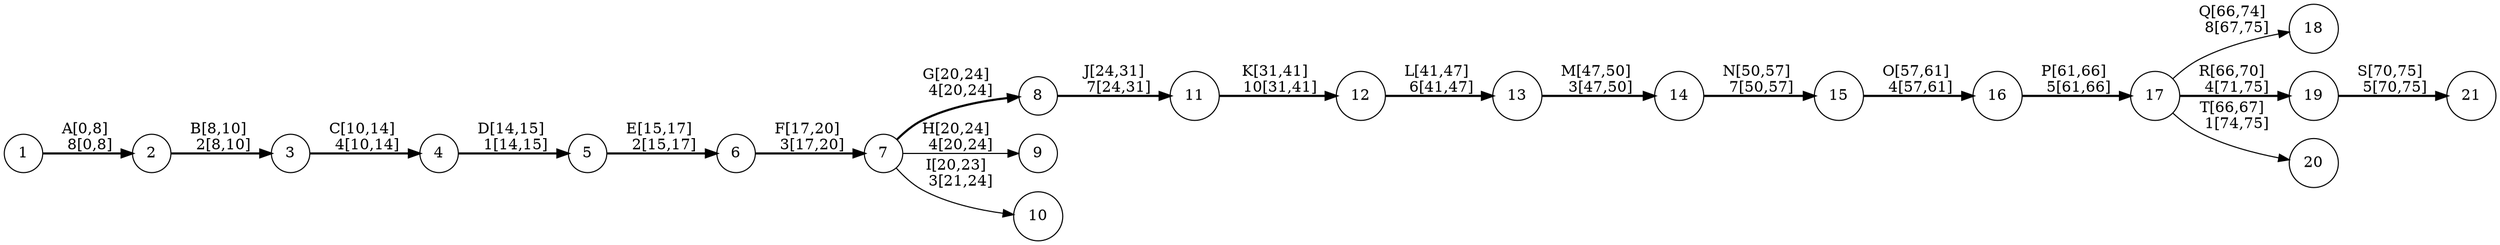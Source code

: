 digraph G {
graph [rankdir=LR]
  "1"[shape="circle"]
  "2"[shape="circle"]
  "3"[shape="circle"]
  "4"[shape="circle"]
  "5"[shape="circle"]
  "6"[shape="circle"]
  "7"[shape="circle"]
  "7"[shape="circle"]  
  "8"[shape="circle"]
  "9"[shape="circle"]
  "10"[shape="circle"]
  "11"[shape="circle"]
  "12"[shape="circle"]
  "13"[shape="circle"]
  "14"[shape="circle"]
  "15"[shape="circle"]  
  "16"[shape="circle"]
  "17"[shape="circle"]
  "18"[shape="circle"]
  "19"[shape="circle"]
  "20"[shape="circle"]
  "21"[shape="circle"]

  1 -> 2[label="A[0,8] \n 8[0,8]"] [penwidth=2]
  2 -> 3[label="B[8,10] \n 2[8,10]"] [penwidth=2]
  3 -> 4[label="C[10,14] \n 4[10,14]"] [penwidth=2]
  4 -> 5[label="D[14,15] \n 1[14,15]"] [penwidth=2]
  5 -> 6[label="E[15,17] \n 2[15,17]"] [penwidth=2]
  6 -> 7[label="F[17,20] \n 3[17,20]"] [penwidth=2]
  7 -> 8[label="G[20,24] \n 4[20,24]"] [penwidth=2]
  7 -> 9[label="H[20,24] \n 4[20,24]"]
  7 -> 10[label="I[20,23] \n 3[21,24]"]
  8 -> 11[label="J[24,31] \n 7[24,31]"] [penwidth=2]
  11 -> 12[label="K[31,41] \n 10[31,41]"] [penwidth=2]
  12 -> 13[label="L[41,47] \n 6[41,47]"] [penwidth=2]
  13 -> 14[label="M[47,50] \n 3[47,50]"] [penwidth=2]
  14 -> 15[label="N[50,57] \n 7[50,57]"] [penwidth=2]
  15 -> 16[label="O[57,61] \n 4[57,61]"] [penwidth=2]
  16 -> 17[label="P[61,66] \n 5[61,66]"] [penwidth=2]
  17 -> 18[label="Q[66,74] \n 8[67,75]"] 
  17 -> 19[label="R[66,70] \n 4[71,75]"][penwidth=2]
  17 -> 20[label="T[66,67] \n 1[74,75]"]
  19 -> 21[label="S[70,75] \n 5[70,75]"] [penwidth=2]
}
